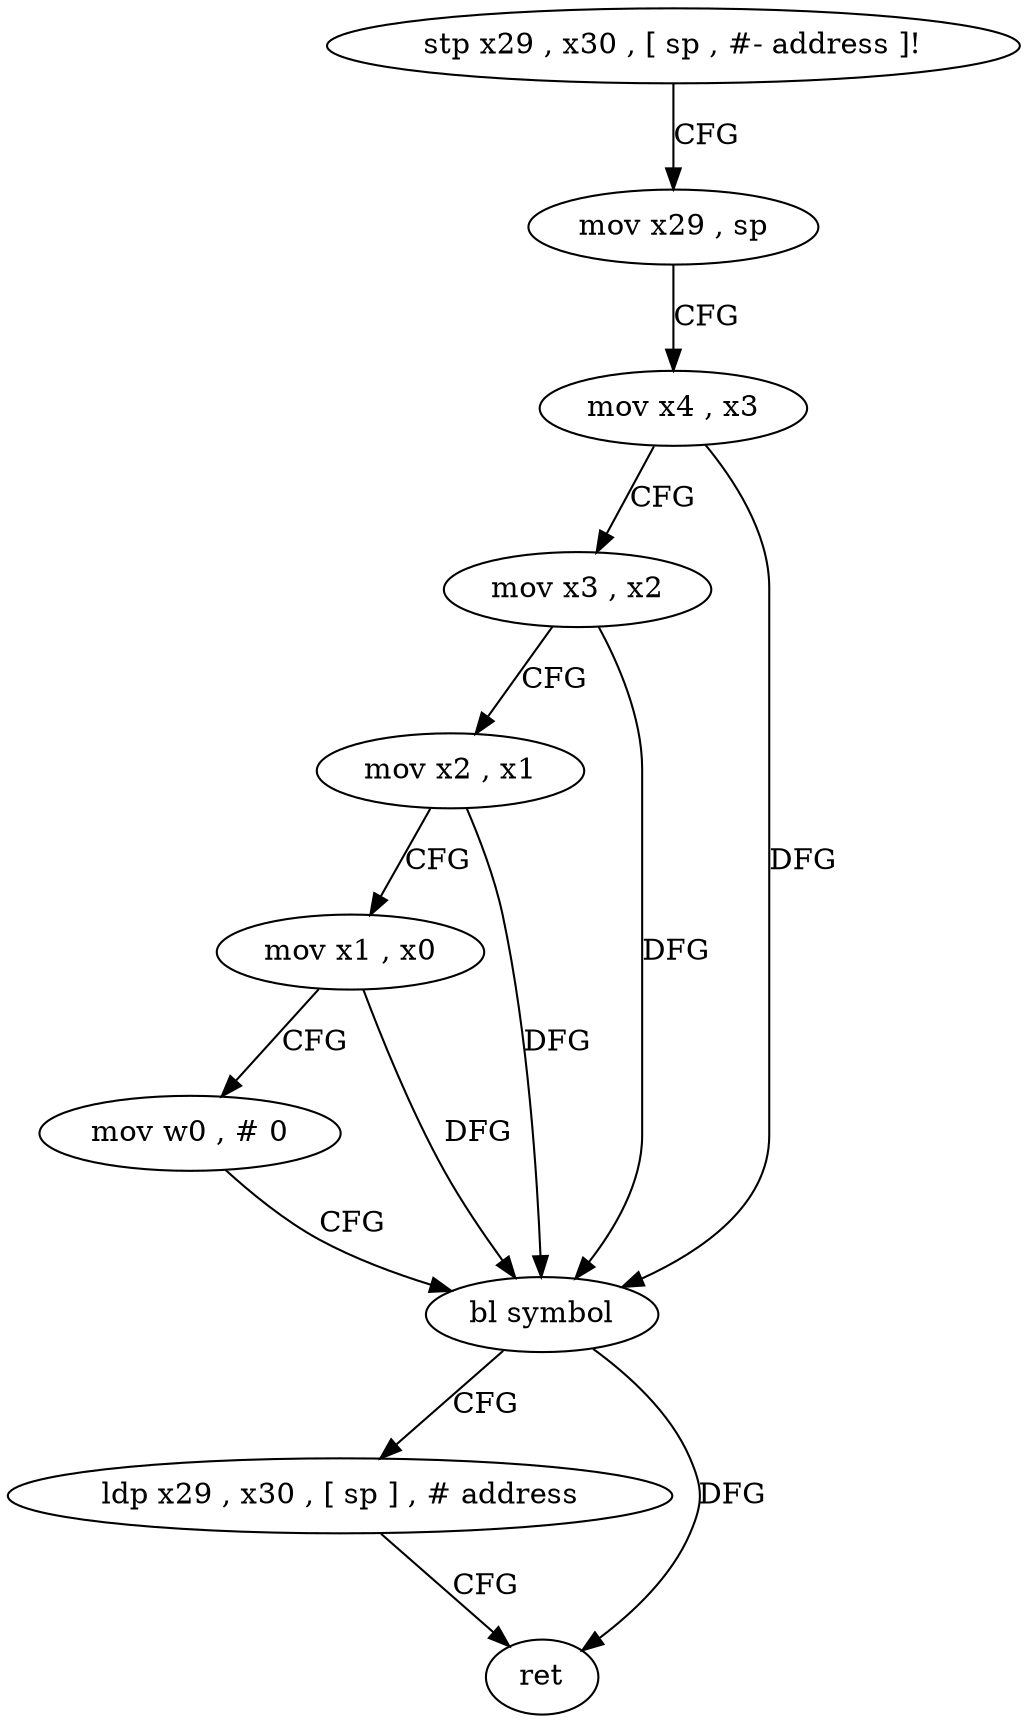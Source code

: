 digraph "func" {
"4318856" [label = "stp x29 , x30 , [ sp , #- address ]!" ]
"4318860" [label = "mov x29 , sp" ]
"4318864" [label = "mov x4 , x3" ]
"4318868" [label = "mov x3 , x2" ]
"4318872" [label = "mov x2 , x1" ]
"4318876" [label = "mov x1 , x0" ]
"4318880" [label = "mov w0 , # 0" ]
"4318884" [label = "bl symbol" ]
"4318888" [label = "ldp x29 , x30 , [ sp ] , # address" ]
"4318892" [label = "ret" ]
"4318856" -> "4318860" [ label = "CFG" ]
"4318860" -> "4318864" [ label = "CFG" ]
"4318864" -> "4318868" [ label = "CFG" ]
"4318864" -> "4318884" [ label = "DFG" ]
"4318868" -> "4318872" [ label = "CFG" ]
"4318868" -> "4318884" [ label = "DFG" ]
"4318872" -> "4318876" [ label = "CFG" ]
"4318872" -> "4318884" [ label = "DFG" ]
"4318876" -> "4318880" [ label = "CFG" ]
"4318876" -> "4318884" [ label = "DFG" ]
"4318880" -> "4318884" [ label = "CFG" ]
"4318884" -> "4318888" [ label = "CFG" ]
"4318884" -> "4318892" [ label = "DFG" ]
"4318888" -> "4318892" [ label = "CFG" ]
}
